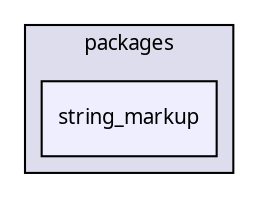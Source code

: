 digraph "packages/gui/packages/string_markup/" {
  compound=true
  node [ fontsize="10", fontname="FreeSans.ttf"];
  edge [ labelfontsize="10", labelfontname="FreeSans.ttf"];
  subgraph clusterdir_22da140b0ceba9af8df63b75c08d8cba {
    graph [ bgcolor="#ddddee", pencolor="black", label="packages" fontname="FreeSans.ttf", fontsize="10", URL="dir_22da140b0ceba9af8df63b75c08d8cba.html"]
  dir_b500c28a57c67bb543e8aa53edd31317 [shape=box, label="string_markup", style="filled", fillcolor="#eeeeff", pencolor="black", URL="dir_b500c28a57c67bb543e8aa53edd31317.html"];
  }
}
